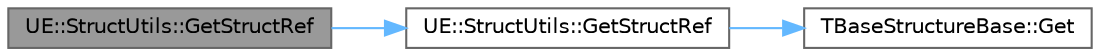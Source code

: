 digraph "UE::StructUtils::GetStructRef"
{
 // INTERACTIVE_SVG=YES
 // LATEX_PDF_SIZE
  bgcolor="transparent";
  edge [fontname=Helvetica,fontsize=10,labelfontname=Helvetica,labelfontsize=10];
  node [fontname=Helvetica,fontsize=10,shape=box,height=0.2,width=0.4];
  rankdir="LR";
  Node1 [id="Node000001",label="UE::StructUtils::GetStructRef",height=0.2,width=0.4,color="gray40", fillcolor="grey60", style="filled", fontcolor="black",tooltip="Returns const reference to the struct, this assumes that all data is valid."];
  Node1 -> Node2 [id="edge1_Node000001_Node000002",color="steelblue1",style="solid",tooltip=" "];
  Node2 [id="Node000002",label="UE::StructUtils::GetStructRef",height=0.2,width=0.4,color="grey40", fillcolor="white", style="filled",URL="$da/db6/namespaceUE_1_1StructUtils.html#ab46b20fec00537697f5f150bc6ef65ff",tooltip="Returns reference to the struct, this assumes that all data is valid."];
  Node2 -> Node3 [id="edge2_Node000002_Node000003",color="steelblue1",style="solid",tooltip=" "];
  Node3 [id="Node000003",label="TBaseStructureBase::Get",height=0.2,width=0.4,color="grey40", fillcolor="white", style="filled",URL="$d3/d61/structTBaseStructureBase.html#a0293c35703fa02b53edae7b546be5b75",tooltip=" "];
}

